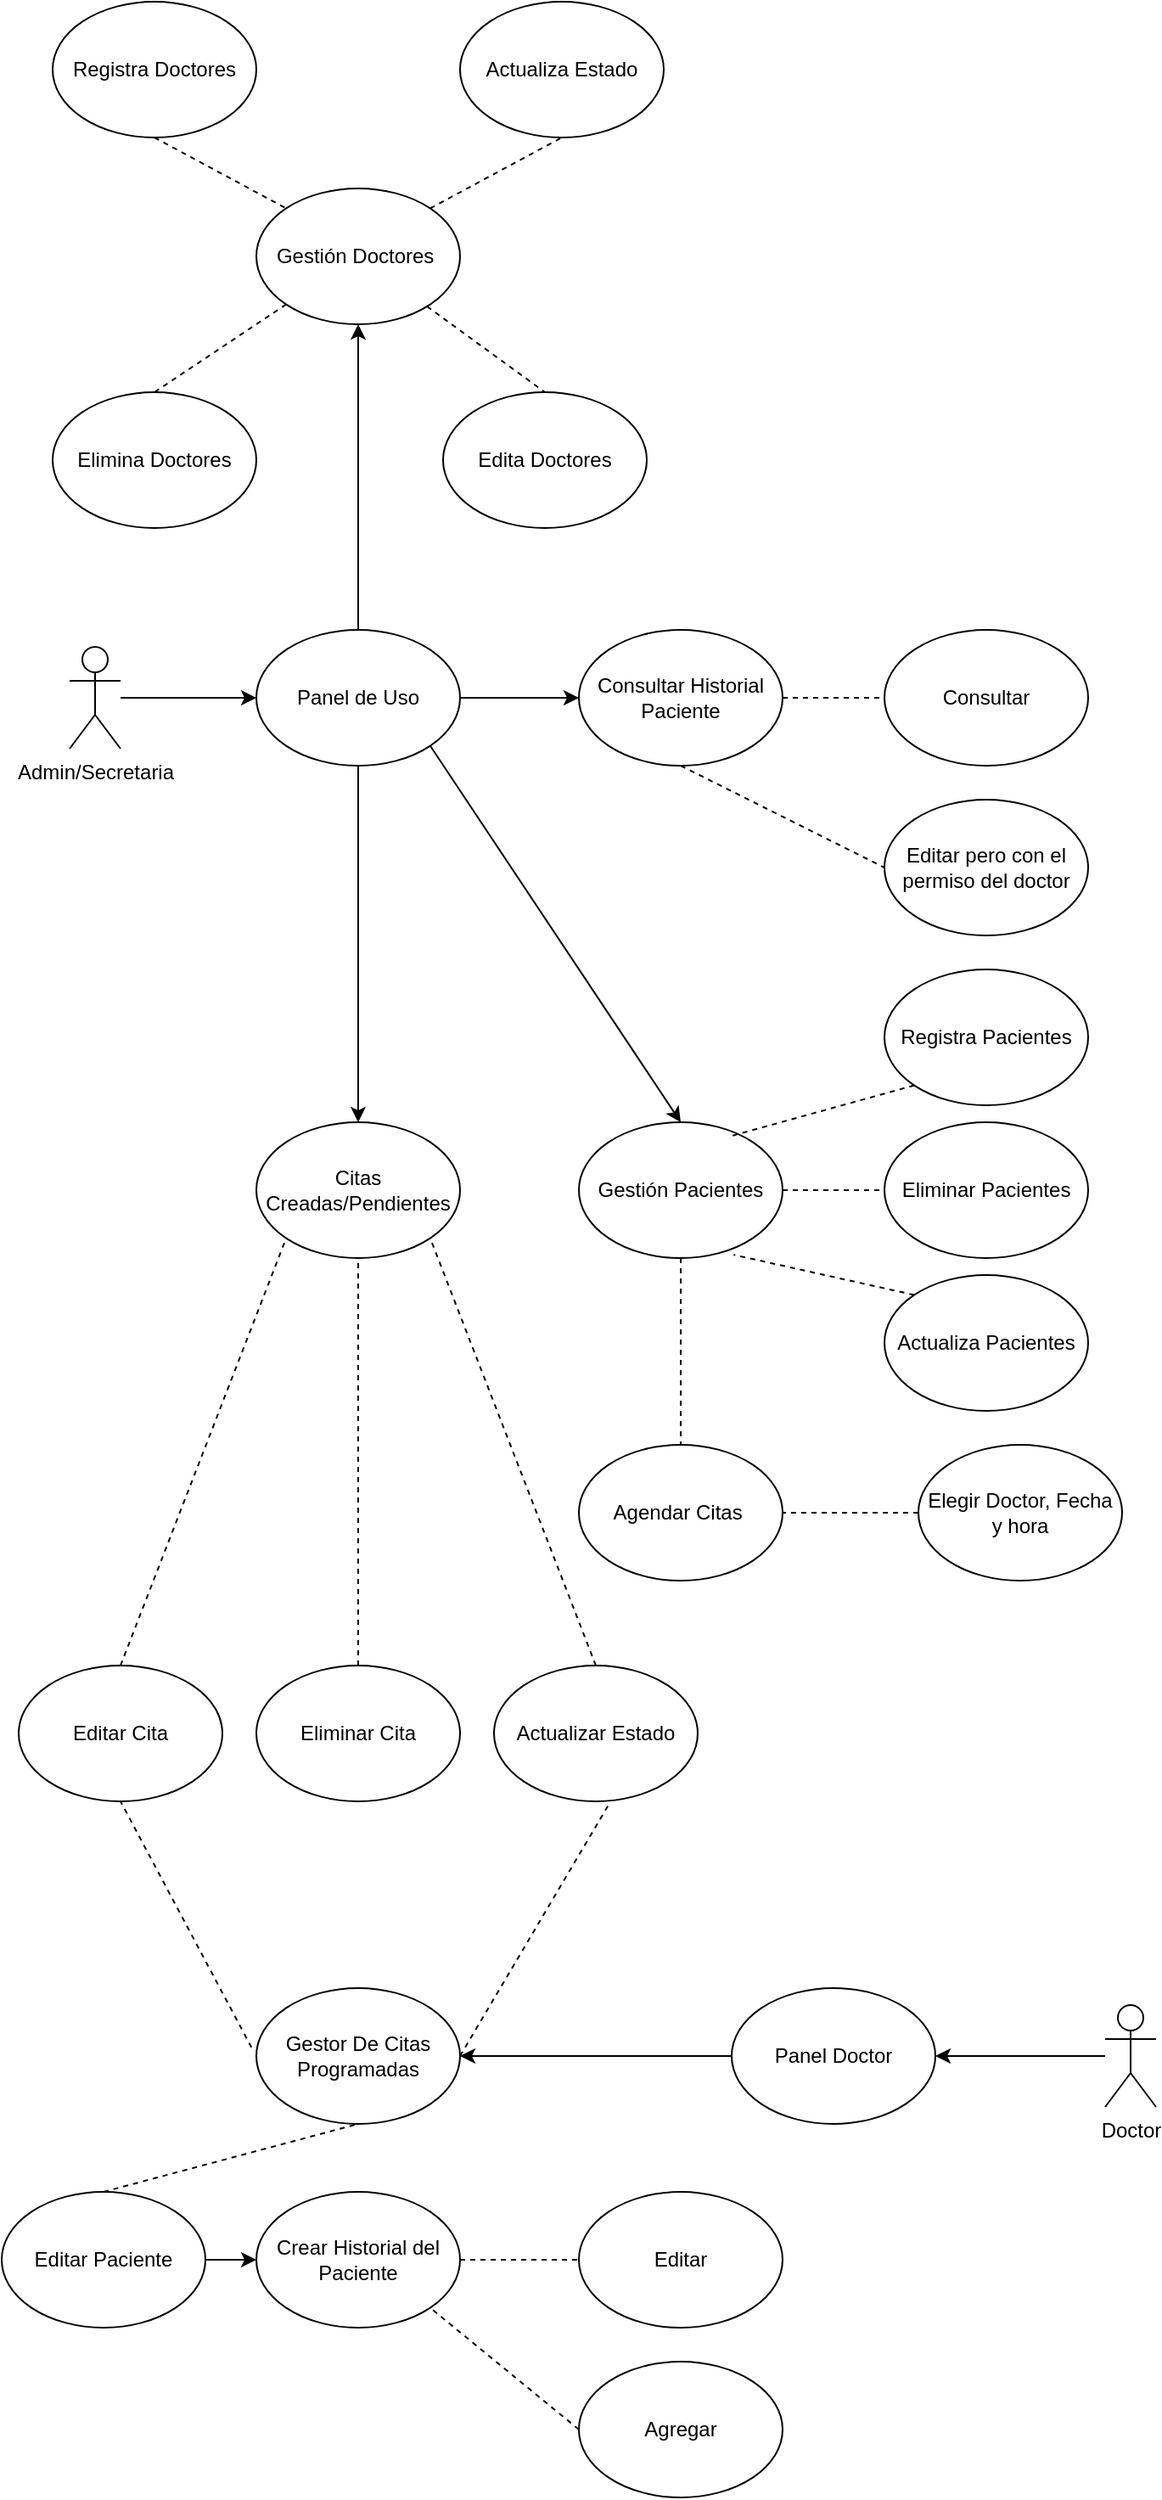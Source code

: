 <mxfile version="24.8.8">
  <diagram id="C5RBs43oDa-KdzZeNtuy" name="Page-1">
    <mxGraphModel dx="825" dy="2031" grid="1" gridSize="10" guides="1" tooltips="1" connect="1" arrows="1" fold="1" page="1" pageScale="1" pageWidth="1200" pageHeight="1600" math="0" shadow="0">
      <root>
        <mxCell id="WIyWlLk6GJQsqaUBKTNV-0" />
        <mxCell id="WIyWlLk6GJQsqaUBKTNV-1" parent="WIyWlLk6GJQsqaUBKTNV-0" />
        <mxCell id="KbxSTa9vtQZzKU41vYDJ-8" style="edgeStyle=orthogonalEdgeStyle;rounded=0;orthogonalLoop=1;jettySize=auto;html=1;" parent="WIyWlLk6GJQsqaUBKTNV-1" source="KbxSTa9vtQZzKU41vYDJ-4" target="KbxSTa9vtQZzKU41vYDJ-7" edge="1">
          <mxGeometry relative="1" as="geometry" />
        </mxCell>
        <mxCell id="KbxSTa9vtQZzKU41vYDJ-4" value="Admin/Secretaria" style="shape=umlActor;verticalLabelPosition=bottom;verticalAlign=top;html=1;outlineConnect=0;" parent="WIyWlLk6GJQsqaUBKTNV-1" vertex="1">
          <mxGeometry x="40" y="30" width="30" height="60" as="geometry" />
        </mxCell>
        <mxCell id="x1irQN6WV5oAdEae_Agx-1" style="edgeStyle=orthogonalEdgeStyle;rounded=0;orthogonalLoop=1;jettySize=auto;html=1;entryX=0.5;entryY=1;entryDx=0;entryDy=0;exitX=0.5;exitY=0;exitDx=0;exitDy=0;" edge="1" parent="WIyWlLk6GJQsqaUBKTNV-1" source="KbxSTa9vtQZzKU41vYDJ-7" target="KbxSTa9vtQZzKU41vYDJ-9">
          <mxGeometry relative="1" as="geometry">
            <mxPoint x="180" y="-190" as="sourcePoint" />
          </mxGeometry>
        </mxCell>
        <mxCell id="x1irQN6WV5oAdEae_Agx-4" style="rounded=0;orthogonalLoop=1;jettySize=auto;html=1;entryX=0.5;entryY=0;entryDx=0;entryDy=0;elbow=vertical;exitX=1;exitY=1;exitDx=0;exitDy=0;" edge="1" parent="WIyWlLk6GJQsqaUBKTNV-1" source="KbxSTa9vtQZzKU41vYDJ-7" target="KbxSTa9vtQZzKU41vYDJ-23">
          <mxGeometry relative="1" as="geometry" />
        </mxCell>
        <mxCell id="x1irQN6WV5oAdEae_Agx-7" style="edgeStyle=orthogonalEdgeStyle;rounded=0;orthogonalLoop=1;jettySize=auto;html=1;entryX=0.5;entryY=0;entryDx=0;entryDy=0;" edge="1" parent="WIyWlLk6GJQsqaUBKTNV-1" source="KbxSTa9vtQZzKU41vYDJ-7" target="x1irQN6WV5oAdEae_Agx-5">
          <mxGeometry relative="1" as="geometry" />
        </mxCell>
        <mxCell id="x1irQN6WV5oAdEae_Agx-25" style="edgeStyle=orthogonalEdgeStyle;rounded=0;orthogonalLoop=1;jettySize=auto;html=1;exitX=1;exitY=0.5;exitDx=0;exitDy=0;" edge="1" parent="WIyWlLk6GJQsqaUBKTNV-1" source="KbxSTa9vtQZzKU41vYDJ-7" target="x1irQN6WV5oAdEae_Agx-24">
          <mxGeometry relative="1" as="geometry" />
        </mxCell>
        <mxCell id="KbxSTa9vtQZzKU41vYDJ-7" value="Panel de Uso" style="ellipse;whiteSpace=wrap;html=1;" parent="WIyWlLk6GJQsqaUBKTNV-1" vertex="1">
          <mxGeometry x="150" y="20" width="120" height="80" as="geometry" />
        </mxCell>
        <mxCell id="KbxSTa9vtQZzKU41vYDJ-9" value="Gestión Doctores&amp;nbsp;" style="ellipse;whiteSpace=wrap;html=1;" parent="WIyWlLk6GJQsqaUBKTNV-1" vertex="1">
          <mxGeometry x="150" y="-240" width="120" height="80" as="geometry" />
        </mxCell>
        <mxCell id="KbxSTa9vtQZzKU41vYDJ-13" value="" style="endArrow=none;dashed=1;html=1;rounded=0;entryX=0.5;entryY=0;entryDx=0;entryDy=0;exitX=0;exitY=1;exitDx=0;exitDy=0;" parent="WIyWlLk6GJQsqaUBKTNV-1" source="KbxSTa9vtQZzKU41vYDJ-9" target="KbxSTa9vtQZzKU41vYDJ-14" edge="1">
          <mxGeometry width="50" height="50" relative="1" as="geometry">
            <mxPoint x="470" y="-180" as="sourcePoint" />
            <mxPoint x="420" y="-90" as="targetPoint" />
            <Array as="points" />
          </mxGeometry>
        </mxCell>
        <mxCell id="KbxSTa9vtQZzKU41vYDJ-14" value="Elimina Doctores" style="ellipse;whiteSpace=wrap;html=1;" parent="WIyWlLk6GJQsqaUBKTNV-1" vertex="1">
          <mxGeometry x="30" y="-120" width="120" height="80" as="geometry" />
        </mxCell>
        <mxCell id="KbxSTa9vtQZzKU41vYDJ-16" value="Edita Doctores" style="ellipse;whiteSpace=wrap;html=1;" parent="WIyWlLk6GJQsqaUBKTNV-1" vertex="1">
          <mxGeometry x="260" y="-120" width="120" height="80" as="geometry" />
        </mxCell>
        <mxCell id="KbxSTa9vtQZzKU41vYDJ-19" value="" style="endArrow=none;dashed=1;html=1;rounded=0;entryX=0.5;entryY=0;entryDx=0;entryDy=0;" parent="WIyWlLk6GJQsqaUBKTNV-1" source="KbxSTa9vtQZzKU41vYDJ-9" target="KbxSTa9vtQZzKU41vYDJ-16" edge="1">
          <mxGeometry width="50" height="50" relative="1" as="geometry">
            <mxPoint x="300" y="-20" as="sourcePoint" />
            <mxPoint x="350" y="-70" as="targetPoint" />
          </mxGeometry>
        </mxCell>
        <mxCell id="KbxSTa9vtQZzKU41vYDJ-21" value="" style="endArrow=none;dashed=1;html=1;rounded=0;exitX=1;exitY=0;exitDx=0;exitDy=0;entryX=0.5;entryY=1;entryDx=0;entryDy=0;" parent="WIyWlLk6GJQsqaUBKTNV-1" source="KbxSTa9vtQZzKU41vYDJ-9" target="KbxSTa9vtQZzKU41vYDJ-22" edge="1">
          <mxGeometry width="50" height="50" relative="1" as="geometry">
            <mxPoint x="300" y="-120" as="sourcePoint" />
            <mxPoint x="450" y="-310" as="targetPoint" />
          </mxGeometry>
        </mxCell>
        <mxCell id="KbxSTa9vtQZzKU41vYDJ-22" value="Actualiza Estado" style="ellipse;whiteSpace=wrap;html=1;" parent="WIyWlLk6GJQsqaUBKTNV-1" vertex="1">
          <mxGeometry x="270" y="-350" width="120" height="80" as="geometry" />
        </mxCell>
        <mxCell id="KbxSTa9vtQZzKU41vYDJ-23" value="Gestión Pacientes" style="ellipse;whiteSpace=wrap;html=1;" parent="WIyWlLk6GJQsqaUBKTNV-1" vertex="1">
          <mxGeometry x="340" y="310" width="120" height="80" as="geometry" />
        </mxCell>
        <mxCell id="KbxSTa9vtQZzKU41vYDJ-25" value="Eliminar Pacientes" style="ellipse;whiteSpace=wrap;html=1;" parent="WIyWlLk6GJQsqaUBKTNV-1" vertex="1">
          <mxGeometry x="520" y="310" width="120" height="80" as="geometry" />
        </mxCell>
        <mxCell id="KbxSTa9vtQZzKU41vYDJ-26" value="" style="endArrow=none;dashed=1;html=1;rounded=0;exitX=1;exitY=0.5;exitDx=0;exitDy=0;entryX=0;entryY=0.5;entryDx=0;entryDy=0;" parent="WIyWlLk6GJQsqaUBKTNV-1" source="KbxSTa9vtQZzKU41vYDJ-23" target="KbxSTa9vtQZzKU41vYDJ-25" edge="1">
          <mxGeometry width="50" height="50" relative="1" as="geometry">
            <mxPoint x="740" y="280" as="sourcePoint" />
            <mxPoint x="790" y="230" as="targetPoint" />
          </mxGeometry>
        </mxCell>
        <mxCell id="KbxSTa9vtQZzKU41vYDJ-27" value="" style="endArrow=none;dashed=1;html=1;rounded=0;entryX=0.734;entryY=0.107;entryDx=0;entryDy=0;exitX=0;exitY=1;exitDx=0;exitDy=0;entryPerimeter=0;" parent="WIyWlLk6GJQsqaUBKTNV-1" source="KbxSTa9vtQZzKU41vYDJ-28" target="KbxSTa9vtQZzKU41vYDJ-23" edge="1">
          <mxGeometry width="50" height="50" relative="1" as="geometry">
            <mxPoint x="490" y="450" as="sourcePoint" />
            <mxPoint x="540" y="400" as="targetPoint" />
          </mxGeometry>
        </mxCell>
        <mxCell id="KbxSTa9vtQZzKU41vYDJ-28" value="Registra Pacientes" style="ellipse;whiteSpace=wrap;html=1;" parent="WIyWlLk6GJQsqaUBKTNV-1" vertex="1">
          <mxGeometry x="520" y="220" width="120" height="80" as="geometry" />
        </mxCell>
        <mxCell id="KbxSTa9vtQZzKU41vYDJ-29" value="" style="endArrow=none;dashed=1;html=1;rounded=0;entryX=0;entryY=0;entryDx=0;entryDy=0;exitX=0.5;exitY=1;exitDx=0;exitDy=0;" parent="WIyWlLk6GJQsqaUBKTNV-1" source="KbxSTa9vtQZzKU41vYDJ-30" target="KbxSTa9vtQZzKU41vYDJ-9" edge="1">
          <mxGeometry width="50" height="50" relative="1" as="geometry">
            <mxPoint x="300" y="-320" as="sourcePoint" />
            <mxPoint x="550" y="-30" as="targetPoint" />
          </mxGeometry>
        </mxCell>
        <mxCell id="KbxSTa9vtQZzKU41vYDJ-30" value="Registra Doctores" style="ellipse;whiteSpace=wrap;html=1;" parent="WIyWlLk6GJQsqaUBKTNV-1" vertex="1">
          <mxGeometry x="30" y="-350" width="120" height="80" as="geometry" />
        </mxCell>
        <mxCell id="KbxSTa9vtQZzKU41vYDJ-31" value="Actualiza Pacientes" style="ellipse;whiteSpace=wrap;html=1;" parent="WIyWlLk6GJQsqaUBKTNV-1" vertex="1">
          <mxGeometry x="520" y="400" width="120" height="80" as="geometry" />
        </mxCell>
        <mxCell id="KbxSTa9vtQZzKU41vYDJ-32" value="" style="endArrow=none;dashed=1;html=1;rounded=0;exitX=0;exitY=0;exitDx=0;exitDy=0;entryX=0.76;entryY=0.976;entryDx=0;entryDy=0;entryPerimeter=0;" parent="WIyWlLk6GJQsqaUBKTNV-1" source="KbxSTa9vtQZzKU41vYDJ-31" target="KbxSTa9vtQZzKU41vYDJ-23" edge="1">
          <mxGeometry width="50" height="50" relative="1" as="geometry">
            <mxPoint x="420" y="470" as="sourcePoint" />
            <mxPoint x="442" y="378" as="targetPoint" />
          </mxGeometry>
        </mxCell>
        <mxCell id="KbxSTa9vtQZzKU41vYDJ-33" value="Agendar Citas&amp;nbsp;" style="ellipse;whiteSpace=wrap;html=1;" parent="WIyWlLk6GJQsqaUBKTNV-1" vertex="1">
          <mxGeometry x="340" y="500" width="120" height="80" as="geometry" />
        </mxCell>
        <mxCell id="KbxSTa9vtQZzKU41vYDJ-35" value="" style="endArrow=none;dashed=1;html=1;rounded=0;entryX=1;entryY=0.5;entryDx=0;entryDy=0;exitX=0;exitY=0.5;exitDx=0;exitDy=0;" parent="WIyWlLk6GJQsqaUBKTNV-1" source="KbxSTa9vtQZzKU41vYDJ-36" target="KbxSTa9vtQZzKU41vYDJ-33" edge="1">
          <mxGeometry width="50" height="50" relative="1" as="geometry">
            <mxPoint x="540" y="550" as="sourcePoint" />
            <mxPoint x="560" y="530" as="targetPoint" />
          </mxGeometry>
        </mxCell>
        <mxCell id="KbxSTa9vtQZzKU41vYDJ-36" value="Elegir Doctor, Fecha y hora" style="ellipse;whiteSpace=wrap;html=1;" parent="WIyWlLk6GJQsqaUBKTNV-1" vertex="1">
          <mxGeometry x="540" y="500" width="120" height="80" as="geometry" />
        </mxCell>
        <mxCell id="x1irQN6WV5oAdEae_Agx-3" value="" style="endArrow=none;dashed=1;html=1;rounded=0;exitX=0.5;exitY=1;exitDx=0;exitDy=0;" edge="1" parent="WIyWlLk6GJQsqaUBKTNV-1" source="KbxSTa9vtQZzKU41vYDJ-23" target="KbxSTa9vtQZzKU41vYDJ-33">
          <mxGeometry width="50" height="50" relative="1" as="geometry">
            <mxPoint x="750" y="480" as="sourcePoint" />
            <mxPoint x="400" y="510" as="targetPoint" />
          </mxGeometry>
        </mxCell>
        <mxCell id="x1irQN6WV5oAdEae_Agx-5" value="Citas Creadas/Pendientes" style="ellipse;whiteSpace=wrap;html=1;" vertex="1" parent="WIyWlLk6GJQsqaUBKTNV-1">
          <mxGeometry x="150" y="310" width="120" height="80" as="geometry" />
        </mxCell>
        <mxCell id="x1irQN6WV5oAdEae_Agx-8" value="" style="endArrow=none;dashed=1;html=1;rounded=0;entryX=0.5;entryY=1;entryDx=0;entryDy=0;exitX=0.5;exitY=0;exitDx=0;exitDy=0;" edge="1" parent="WIyWlLk6GJQsqaUBKTNV-1" source="x1irQN6WV5oAdEae_Agx-9" target="x1irQN6WV5oAdEae_Agx-5">
          <mxGeometry width="50" height="50" relative="1" as="geometry">
            <mxPoint x="120" y="460" as="sourcePoint" />
            <mxPoint x="210" y="400" as="targetPoint" />
          </mxGeometry>
        </mxCell>
        <mxCell id="x1irQN6WV5oAdEae_Agx-9" value="Eliminar Cita" style="ellipse;whiteSpace=wrap;html=1;" vertex="1" parent="WIyWlLk6GJQsqaUBKTNV-1">
          <mxGeometry x="150" y="630" width="120" height="80" as="geometry" />
        </mxCell>
        <mxCell id="x1irQN6WV5oAdEae_Agx-11" value="" style="endArrow=none;dashed=1;html=1;rounded=0;entryX=0;entryY=1;entryDx=0;entryDy=0;exitX=0.5;exitY=0;exitDx=0;exitDy=0;" edge="1" parent="WIyWlLk6GJQsqaUBKTNV-1" source="x1irQN6WV5oAdEae_Agx-12" target="x1irQN6WV5oAdEae_Agx-5">
          <mxGeometry width="50" height="50" relative="1" as="geometry">
            <mxPoint x="100" y="470" as="sourcePoint" />
            <mxPoint x="130" y="410" as="targetPoint" />
          </mxGeometry>
        </mxCell>
        <mxCell id="x1irQN6WV5oAdEae_Agx-12" value="Editar Cita" style="ellipse;whiteSpace=wrap;html=1;" vertex="1" parent="WIyWlLk6GJQsqaUBKTNV-1">
          <mxGeometry x="10" y="630" width="120" height="80" as="geometry" />
        </mxCell>
        <mxCell id="x1irQN6WV5oAdEae_Agx-15" style="edgeStyle=orthogonalEdgeStyle;rounded=0;orthogonalLoop=1;jettySize=auto;html=1;" edge="1" parent="WIyWlLk6GJQsqaUBKTNV-1" source="x1irQN6WV5oAdEae_Agx-13" target="x1irQN6WV5oAdEae_Agx-14">
          <mxGeometry relative="1" as="geometry" />
        </mxCell>
        <mxCell id="x1irQN6WV5oAdEae_Agx-13" value="Doctor" style="shape=umlActor;verticalLabelPosition=bottom;verticalAlign=top;html=1;outlineConnect=0;" vertex="1" parent="WIyWlLk6GJQsqaUBKTNV-1">
          <mxGeometry x="650" y="830" width="30" height="60" as="geometry" />
        </mxCell>
        <mxCell id="x1irQN6WV5oAdEae_Agx-17" style="rounded=0;orthogonalLoop=1;jettySize=auto;html=1;entryX=1;entryY=0.5;entryDx=0;entryDy=0;" edge="1" parent="WIyWlLk6GJQsqaUBKTNV-1" source="x1irQN6WV5oAdEae_Agx-14" target="x1irQN6WV5oAdEae_Agx-16">
          <mxGeometry relative="1" as="geometry" />
        </mxCell>
        <mxCell id="x1irQN6WV5oAdEae_Agx-14" value="Panel Doctor" style="ellipse;whiteSpace=wrap;html=1;" vertex="1" parent="WIyWlLk6GJQsqaUBKTNV-1">
          <mxGeometry x="430" y="820" width="120" height="80" as="geometry" />
        </mxCell>
        <mxCell id="x1irQN6WV5oAdEae_Agx-16" value="Gestor De Citas Programadas" style="ellipse;whiteSpace=wrap;html=1;" vertex="1" parent="WIyWlLk6GJQsqaUBKTNV-1">
          <mxGeometry x="150" y="820" width="120" height="80" as="geometry" />
        </mxCell>
        <mxCell id="x1irQN6WV5oAdEae_Agx-18" value="" style="endArrow=none;dashed=1;html=1;rounded=0;entryX=1;entryY=1;entryDx=0;entryDy=0;exitX=0.5;exitY=0;exitDx=0;exitDy=0;" edge="1" parent="WIyWlLk6GJQsqaUBKTNV-1" source="x1irQN6WV5oAdEae_Agx-19" target="x1irQN6WV5oAdEae_Agx-5">
          <mxGeometry width="50" height="50" relative="1" as="geometry">
            <mxPoint x="300" y="440" as="sourcePoint" />
            <mxPoint x="320" y="420" as="targetPoint" />
          </mxGeometry>
        </mxCell>
        <mxCell id="x1irQN6WV5oAdEae_Agx-19" value="Actualizar Estado" style="ellipse;whiteSpace=wrap;html=1;" vertex="1" parent="WIyWlLk6GJQsqaUBKTNV-1">
          <mxGeometry x="290" y="630" width="120" height="80" as="geometry" />
        </mxCell>
        <mxCell id="x1irQN6WV5oAdEae_Agx-24" value="Consultar Historial Paciente" style="ellipse;whiteSpace=wrap;html=1;" vertex="1" parent="WIyWlLk6GJQsqaUBKTNV-1">
          <mxGeometry x="340" y="20" width="120" height="80" as="geometry" />
        </mxCell>
        <mxCell id="x1irQN6WV5oAdEae_Agx-26" value="Consultar" style="ellipse;whiteSpace=wrap;html=1;" vertex="1" parent="WIyWlLk6GJQsqaUBKTNV-1">
          <mxGeometry x="520" y="20" width="120" height="80" as="geometry" />
        </mxCell>
        <mxCell id="x1irQN6WV5oAdEae_Agx-27" value="" style="endArrow=none;dashed=1;html=1;rounded=0;exitX=1;exitY=0.5;exitDx=0;exitDy=0;" edge="1" parent="WIyWlLk6GJQsqaUBKTNV-1" source="x1irQN6WV5oAdEae_Agx-24" target="x1irQN6WV5oAdEae_Agx-26">
          <mxGeometry width="50" height="50" relative="1" as="geometry">
            <mxPoint x="480" y="20" as="sourcePoint" />
            <mxPoint x="530" y="-30" as="targetPoint" />
          </mxGeometry>
        </mxCell>
        <mxCell id="x1irQN6WV5oAdEae_Agx-28" value="Editar pero con el permiso del doctor" style="ellipse;whiteSpace=wrap;html=1;" vertex="1" parent="WIyWlLk6GJQsqaUBKTNV-1">
          <mxGeometry x="520" y="120" width="120" height="80" as="geometry" />
        </mxCell>
        <mxCell id="x1irQN6WV5oAdEae_Agx-29" value="" style="endArrow=none;dashed=1;html=1;rounded=0;exitX=0.5;exitY=1;exitDx=0;exitDy=0;entryX=0;entryY=0.5;entryDx=0;entryDy=0;" edge="1" parent="WIyWlLk6GJQsqaUBKTNV-1" source="x1irQN6WV5oAdEae_Agx-24" target="x1irQN6WV5oAdEae_Agx-28">
          <mxGeometry width="50" height="50" relative="1" as="geometry">
            <mxPoint x="470" y="200" as="sourcePoint" />
            <mxPoint x="520" y="150" as="targetPoint" />
          </mxGeometry>
        </mxCell>
        <mxCell id="x1irQN6WV5oAdEae_Agx-34" value="" style="endArrow=none;dashed=1;html=1;rounded=0;entryX=0.5;entryY=1;entryDx=0;entryDy=0;exitX=-0.024;exitY=0.436;exitDx=0;exitDy=0;exitPerimeter=0;" edge="1" parent="WIyWlLk6GJQsqaUBKTNV-1" source="x1irQN6WV5oAdEae_Agx-16" target="x1irQN6WV5oAdEae_Agx-12">
          <mxGeometry width="50" height="50" relative="1" as="geometry">
            <mxPoint x="280" y="810" as="sourcePoint" />
            <mxPoint x="330" y="760" as="targetPoint" />
          </mxGeometry>
        </mxCell>
        <mxCell id="x1irQN6WV5oAdEae_Agx-35" value="" style="endArrow=none;dashed=1;html=1;rounded=0;exitX=1;exitY=0.5;exitDx=0;exitDy=0;entryX=0.566;entryY=1.017;entryDx=0;entryDy=0;entryPerimeter=0;" edge="1" parent="WIyWlLk6GJQsqaUBKTNV-1" source="x1irQN6WV5oAdEae_Agx-16" target="x1irQN6WV5oAdEae_Agx-19">
          <mxGeometry width="50" height="50" relative="1" as="geometry">
            <mxPoint x="280" y="830" as="sourcePoint" />
            <mxPoint x="330" y="780" as="targetPoint" />
          </mxGeometry>
        </mxCell>
        <mxCell id="x1irQN6WV5oAdEae_Agx-36" value="" style="endArrow=none;dashed=1;html=1;rounded=0;entryX=0.5;entryY=1;entryDx=0;entryDy=0;exitX=0.5;exitY=0;exitDx=0;exitDy=0;" edge="1" parent="WIyWlLk6GJQsqaUBKTNV-1" source="x1irQN6WV5oAdEae_Agx-37" target="x1irQN6WV5oAdEae_Agx-16">
          <mxGeometry width="50" height="50" relative="1" as="geometry">
            <mxPoint x="210" y="990" as="sourcePoint" />
            <mxPoint x="230" y="950" as="targetPoint" />
          </mxGeometry>
        </mxCell>
        <mxCell id="x1irQN6WV5oAdEae_Agx-37" value="Editar Paciente" style="ellipse;whiteSpace=wrap;html=1;" vertex="1" parent="WIyWlLk6GJQsqaUBKTNV-1">
          <mxGeometry y="940" width="120" height="80" as="geometry" />
        </mxCell>
        <mxCell id="x1irQN6WV5oAdEae_Agx-38" value="" style="endArrow=classic;html=1;rounded=0;exitX=1;exitY=0.5;exitDx=0;exitDy=0;entryX=0;entryY=0.5;entryDx=0;entryDy=0;" edge="1" parent="WIyWlLk6GJQsqaUBKTNV-1" source="x1irQN6WV5oAdEae_Agx-37" target="x1irQN6WV5oAdEae_Agx-39">
          <mxGeometry width="50" height="50" relative="1" as="geometry">
            <mxPoint x="340" y="1060" as="sourcePoint" />
            <mxPoint x="210" y="980" as="targetPoint" />
          </mxGeometry>
        </mxCell>
        <mxCell id="x1irQN6WV5oAdEae_Agx-39" value="Crear Historial del Paciente" style="ellipse;whiteSpace=wrap;html=1;" vertex="1" parent="WIyWlLk6GJQsqaUBKTNV-1">
          <mxGeometry x="150" y="940" width="120" height="80" as="geometry" />
        </mxCell>
        <mxCell id="x1irQN6WV5oAdEae_Agx-40" value="" style="endArrow=none;dashed=1;html=1;rounded=0;entryX=1;entryY=1;entryDx=0;entryDy=0;exitX=0;exitY=0.5;exitDx=0;exitDy=0;" edge="1" parent="WIyWlLk6GJQsqaUBKTNV-1" source="x1irQN6WV5oAdEae_Agx-41" target="x1irQN6WV5oAdEae_Agx-39">
          <mxGeometry width="50" height="50" relative="1" as="geometry">
            <mxPoint x="330" y="1070" as="sourcePoint" />
            <mxPoint x="350" y="1060" as="targetPoint" />
          </mxGeometry>
        </mxCell>
        <mxCell id="x1irQN6WV5oAdEae_Agx-41" value="Agregar" style="ellipse;whiteSpace=wrap;html=1;" vertex="1" parent="WIyWlLk6GJQsqaUBKTNV-1">
          <mxGeometry x="340" y="1040" width="120" height="80" as="geometry" />
        </mxCell>
        <mxCell id="x1irQN6WV5oAdEae_Agx-42" value="Editar" style="ellipse;whiteSpace=wrap;html=1;" vertex="1" parent="WIyWlLk6GJQsqaUBKTNV-1">
          <mxGeometry x="340" y="940" width="120" height="80" as="geometry" />
        </mxCell>
        <mxCell id="x1irQN6WV5oAdEae_Agx-43" value="" style="endArrow=none;dashed=1;html=1;rounded=0;exitX=1;exitY=0.5;exitDx=0;exitDy=0;entryX=0;entryY=0.5;entryDx=0;entryDy=0;" edge="1" parent="WIyWlLk6GJQsqaUBKTNV-1" source="x1irQN6WV5oAdEae_Agx-39" target="x1irQN6WV5oAdEae_Agx-42">
          <mxGeometry width="50" height="50" relative="1" as="geometry">
            <mxPoint x="290" y="960" as="sourcePoint" />
            <mxPoint x="340" y="910" as="targetPoint" />
          </mxGeometry>
        </mxCell>
      </root>
    </mxGraphModel>
  </diagram>
</mxfile>
